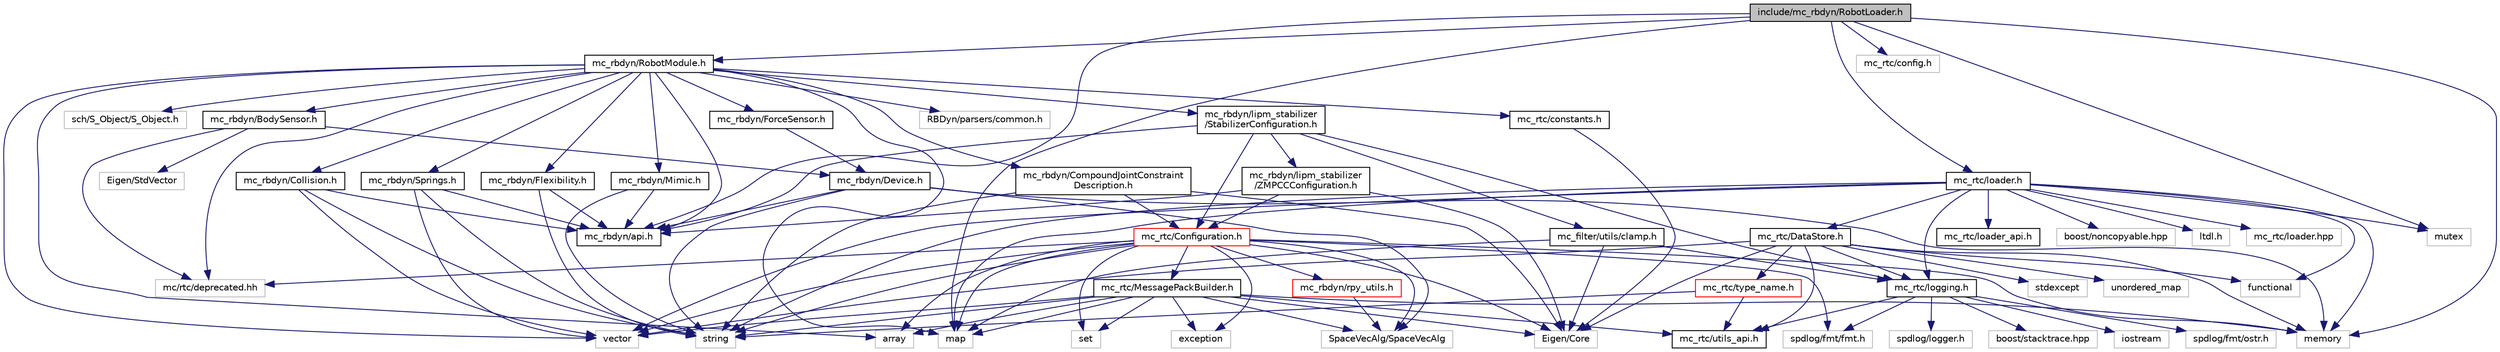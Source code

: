 digraph "include/mc_rbdyn/RobotLoader.h"
{
 // INTERACTIVE_SVG=YES
  edge [fontname="Helvetica",fontsize="10",labelfontname="Helvetica",labelfontsize="10"];
  node [fontname="Helvetica",fontsize="10",shape=record];
  Node0 [label="include/mc_rbdyn/RobotLoader.h",height=0.2,width=0.4,color="black", fillcolor="grey75", style="filled", fontcolor="black"];
  Node0 -> Node1 [color="midnightblue",fontsize="10",style="solid",fontname="Helvetica"];
  Node1 [label="mc_rbdyn/RobotModule.h",height=0.2,width=0.4,color="black", fillcolor="white", style="filled",URL="$RobotModule_8h.html"];
  Node1 -> Node2 [color="midnightblue",fontsize="10",style="solid",fontname="Helvetica"];
  Node2 [label="mc_rbdyn/BodySensor.h",height=0.2,width=0.4,color="black", fillcolor="white", style="filled",URL="$BodySensor_8h.html"];
  Node2 -> Node3 [color="midnightblue",fontsize="10",style="solid",fontname="Helvetica"];
  Node3 [label="mc_rbdyn/Device.h",height=0.2,width=0.4,color="black", fillcolor="white", style="filled",URL="$Device_8h.html"];
  Node3 -> Node4 [color="midnightblue",fontsize="10",style="solid",fontname="Helvetica"];
  Node4 [label="mc_rbdyn/api.h",height=0.2,width=0.4,color="black", fillcolor="white", style="filled",URL="$mc__rbdyn_2api_8h.html"];
  Node3 -> Node5 [color="midnightblue",fontsize="10",style="solid",fontname="Helvetica"];
  Node5 [label="SpaceVecAlg/SpaceVecAlg",height=0.2,width=0.4,color="grey75", fillcolor="white", style="filled"];
  Node3 -> Node6 [color="midnightblue",fontsize="10",style="solid",fontname="Helvetica"];
  Node6 [label="memory",height=0.2,width=0.4,color="grey75", fillcolor="white", style="filled"];
  Node3 -> Node7 [color="midnightblue",fontsize="10",style="solid",fontname="Helvetica"];
  Node7 [label="string",height=0.2,width=0.4,color="grey75", fillcolor="white", style="filled"];
  Node2 -> Node8 [color="midnightblue",fontsize="10",style="solid",fontname="Helvetica"];
  Node8 [label="mc/rtc/deprecated.hh",height=0.2,width=0.4,color="grey75", fillcolor="white", style="filled"];
  Node2 -> Node9 [color="midnightblue",fontsize="10",style="solid",fontname="Helvetica"];
  Node9 [label="Eigen/StdVector",height=0.2,width=0.4,color="grey75", fillcolor="white", style="filled"];
  Node1 -> Node10 [color="midnightblue",fontsize="10",style="solid",fontname="Helvetica"];
  Node10 [label="mc_rbdyn/Collision.h",height=0.2,width=0.4,color="black", fillcolor="white", style="filled",URL="$Collision_8h.html"];
  Node10 -> Node4 [color="midnightblue",fontsize="10",style="solid",fontname="Helvetica"];
  Node10 -> Node7 [color="midnightblue",fontsize="10",style="solid",fontname="Helvetica"];
  Node10 -> Node11 [color="midnightblue",fontsize="10",style="solid",fontname="Helvetica"];
  Node11 [label="vector",height=0.2,width=0.4,color="grey75", fillcolor="white", style="filled"];
  Node1 -> Node12 [color="midnightblue",fontsize="10",style="solid",fontname="Helvetica"];
  Node12 [label="mc_rbdyn/CompoundJointConstraint\lDescription.h",height=0.2,width=0.4,color="black", fillcolor="white", style="filled",URL="$CompoundJointConstraintDescription_8h.html"];
  Node12 -> Node13 [color="midnightblue",fontsize="10",style="solid",fontname="Helvetica"];
  Node13 [label="mc_rtc/Configuration.h",height=0.2,width=0.4,color="red", fillcolor="white", style="filled",URL="$mc__rtc_2Configuration_8h.html"];
  Node13 -> Node14 [color="midnightblue",fontsize="10",style="solid",fontname="Helvetica"];
  Node14 [label="mc_rtc/MessagePackBuilder.h",height=0.2,width=0.4,color="black", fillcolor="white", style="filled",URL="$MessagePackBuilder_8h.html"];
  Node14 -> Node15 [color="midnightblue",fontsize="10",style="solid",fontname="Helvetica"];
  Node15 [label="mc_rtc/utils_api.h",height=0.2,width=0.4,color="black", fillcolor="white", style="filled",URL="$utils__api_8h.html"];
  Node14 -> Node5 [color="midnightblue",fontsize="10",style="solid",fontname="Helvetica"];
  Node14 -> Node16 [color="midnightblue",fontsize="10",style="solid",fontname="Helvetica"];
  Node16 [label="Eigen/Core",height=0.2,width=0.4,color="grey75", fillcolor="white", style="filled"];
  Node14 -> Node17 [color="midnightblue",fontsize="10",style="solid",fontname="Helvetica"];
  Node17 [label="array",height=0.2,width=0.4,color="grey75", fillcolor="white", style="filled"];
  Node14 -> Node18 [color="midnightblue",fontsize="10",style="solid",fontname="Helvetica"];
  Node18 [label="exception",height=0.2,width=0.4,color="grey75", fillcolor="white", style="filled"];
  Node14 -> Node19 [color="midnightblue",fontsize="10",style="solid",fontname="Helvetica"];
  Node19 [label="map",height=0.2,width=0.4,color="grey75", fillcolor="white", style="filled"];
  Node14 -> Node6 [color="midnightblue",fontsize="10",style="solid",fontname="Helvetica"];
  Node14 -> Node20 [color="midnightblue",fontsize="10",style="solid",fontname="Helvetica"];
  Node20 [label="set",height=0.2,width=0.4,color="grey75", fillcolor="white", style="filled"];
  Node14 -> Node7 [color="midnightblue",fontsize="10",style="solid",fontname="Helvetica"];
  Node14 -> Node11 [color="midnightblue",fontsize="10",style="solid",fontname="Helvetica"];
  Node13 -> Node5 [color="midnightblue",fontsize="10",style="solid",fontname="Helvetica"];
  Node13 -> Node21 [color="midnightblue",fontsize="10",style="solid",fontname="Helvetica"];
  Node21 [label="mc_rbdyn/rpy_utils.h",height=0.2,width=0.4,color="red", fillcolor="white", style="filled",URL="$rpy__utils_8h.html"];
  Node21 -> Node5 [color="midnightblue",fontsize="10",style="solid",fontname="Helvetica"];
  Node13 -> Node16 [color="midnightblue",fontsize="10",style="solid",fontname="Helvetica"];
  Node13 -> Node17 [color="midnightblue",fontsize="10",style="solid",fontname="Helvetica"];
  Node13 -> Node18 [color="midnightblue",fontsize="10",style="solid",fontname="Helvetica"];
  Node13 -> Node19 [color="midnightblue",fontsize="10",style="solid",fontname="Helvetica"];
  Node13 -> Node8 [color="midnightblue",fontsize="10",style="solid",fontname="Helvetica"];
  Node13 -> Node6 [color="midnightblue",fontsize="10",style="solid",fontname="Helvetica"];
  Node13 -> Node20 [color="midnightblue",fontsize="10",style="solid",fontname="Helvetica"];
  Node13 -> Node23 [color="midnightblue",fontsize="10",style="solid",fontname="Helvetica"];
  Node23 [label="spdlog/fmt/fmt.h",height=0.2,width=0.4,color="grey75", fillcolor="white", style="filled"];
  Node13 -> Node7 [color="midnightblue",fontsize="10",style="solid",fontname="Helvetica"];
  Node13 -> Node11 [color="midnightblue",fontsize="10",style="solid",fontname="Helvetica"];
  Node12 -> Node16 [color="midnightblue",fontsize="10",style="solid",fontname="Helvetica"];
  Node12 -> Node7 [color="midnightblue",fontsize="10",style="solid",fontname="Helvetica"];
  Node1 -> Node25 [color="midnightblue",fontsize="10",style="solid",fontname="Helvetica"];
  Node25 [label="mc_rbdyn/Flexibility.h",height=0.2,width=0.4,color="black", fillcolor="white", style="filled",URL="$Flexibility_8h.html"];
  Node25 -> Node4 [color="midnightblue",fontsize="10",style="solid",fontname="Helvetica"];
  Node25 -> Node7 [color="midnightblue",fontsize="10",style="solid",fontname="Helvetica"];
  Node1 -> Node26 [color="midnightblue",fontsize="10",style="solid",fontname="Helvetica"];
  Node26 [label="mc_rbdyn/ForceSensor.h",height=0.2,width=0.4,color="black", fillcolor="white", style="filled",URL="$ForceSensor_8h.html"];
  Node26 -> Node3 [color="midnightblue",fontsize="10",style="solid",fontname="Helvetica"];
  Node1 -> Node27 [color="midnightblue",fontsize="10",style="solid",fontname="Helvetica"];
  Node27 [label="mc_rbdyn/Mimic.h",height=0.2,width=0.4,color="black", fillcolor="white", style="filled",URL="$Mimic_8h.html"];
  Node27 -> Node4 [color="midnightblue",fontsize="10",style="solid",fontname="Helvetica"];
  Node27 -> Node7 [color="midnightblue",fontsize="10",style="solid",fontname="Helvetica"];
  Node1 -> Node28 [color="midnightblue",fontsize="10",style="solid",fontname="Helvetica"];
  Node28 [label="mc_rbdyn/Springs.h",height=0.2,width=0.4,color="black", fillcolor="white", style="filled",URL="$Springs_8h.html"];
  Node28 -> Node4 [color="midnightblue",fontsize="10",style="solid",fontname="Helvetica"];
  Node28 -> Node7 [color="midnightblue",fontsize="10",style="solid",fontname="Helvetica"];
  Node28 -> Node11 [color="midnightblue",fontsize="10",style="solid",fontname="Helvetica"];
  Node1 -> Node4 [color="midnightblue",fontsize="10",style="solid",fontname="Helvetica"];
  Node1 -> Node29 [color="midnightblue",fontsize="10",style="solid",fontname="Helvetica"];
  Node29 [label="mc_rbdyn/lipm_stabilizer\l/StabilizerConfiguration.h",height=0.2,width=0.4,color="black", fillcolor="white", style="filled",URL="$StabilizerConfiguration_8h.html"];
  Node29 -> Node30 [color="midnightblue",fontsize="10",style="solid",fontname="Helvetica"];
  Node30 [label="mc_filter/utils/clamp.h",height=0.2,width=0.4,color="black", fillcolor="white", style="filled",URL="$clamp_8h.html"];
  Node30 -> Node31 [color="midnightblue",fontsize="10",style="solid",fontname="Helvetica"];
  Node31 [label="mc_rtc/logging.h",height=0.2,width=0.4,color="black", fillcolor="white", style="filled",URL="$logging_8h.html"];
  Node31 -> Node15 [color="midnightblue",fontsize="10",style="solid",fontname="Helvetica"];
  Node31 -> Node32 [color="midnightblue",fontsize="10",style="solid",fontname="Helvetica"];
  Node32 [label="iostream",height=0.2,width=0.4,color="grey75", fillcolor="white", style="filled"];
  Node31 -> Node23 [color="midnightblue",fontsize="10",style="solid",fontname="Helvetica"];
  Node31 -> Node33 [color="midnightblue",fontsize="10",style="solid",fontname="Helvetica"];
  Node33 [label="spdlog/fmt/ostr.h",height=0.2,width=0.4,color="grey75", fillcolor="white", style="filled"];
  Node31 -> Node34 [color="midnightblue",fontsize="10",style="solid",fontname="Helvetica"];
  Node34 [label="spdlog/logger.h",height=0.2,width=0.4,color="grey75", fillcolor="white", style="filled"];
  Node31 -> Node35 [color="midnightblue",fontsize="10",style="solid",fontname="Helvetica"];
  Node35 [label="boost/stacktrace.hpp",height=0.2,width=0.4,color="grey75", fillcolor="white", style="filled"];
  Node30 -> Node16 [color="midnightblue",fontsize="10",style="solid",fontname="Helvetica"];
  Node30 -> Node19 [color="midnightblue",fontsize="10",style="solid",fontname="Helvetica"];
  Node29 -> Node4 [color="midnightblue",fontsize="10",style="solid",fontname="Helvetica"];
  Node29 -> Node36 [color="midnightblue",fontsize="10",style="solid",fontname="Helvetica"];
  Node36 [label="mc_rbdyn/lipm_stabilizer\l/ZMPCCConfiguration.h",height=0.2,width=0.4,color="black", fillcolor="white", style="filled",URL="$ZMPCCConfiguration_8h.html"];
  Node36 -> Node4 [color="midnightblue",fontsize="10",style="solid",fontname="Helvetica"];
  Node36 -> Node13 [color="midnightblue",fontsize="10",style="solid",fontname="Helvetica"];
  Node36 -> Node16 [color="midnightblue",fontsize="10",style="solid",fontname="Helvetica"];
  Node29 -> Node13 [color="midnightblue",fontsize="10",style="solid",fontname="Helvetica"];
  Node29 -> Node31 [color="midnightblue",fontsize="10",style="solid",fontname="Helvetica"];
  Node1 -> Node8 [color="midnightblue",fontsize="10",style="solid",fontname="Helvetica"];
  Node1 -> Node37 [color="midnightblue",fontsize="10",style="solid",fontname="Helvetica"];
  Node37 [label="mc_rtc/constants.h",height=0.2,width=0.4,color="black", fillcolor="white", style="filled",URL="$constants_8h.html"];
  Node37 -> Node16 [color="midnightblue",fontsize="10",style="solid",fontname="Helvetica"];
  Node1 -> Node38 [color="midnightblue",fontsize="10",style="solid",fontname="Helvetica"];
  Node38 [label="RBDyn/parsers/common.h",height=0.2,width=0.4,color="grey75", fillcolor="white", style="filled"];
  Node1 -> Node39 [color="midnightblue",fontsize="10",style="solid",fontname="Helvetica"];
  Node39 [label="sch/S_Object/S_Object.h",height=0.2,width=0.4,color="grey75", fillcolor="white", style="filled"];
  Node1 -> Node17 [color="midnightblue",fontsize="10",style="solid",fontname="Helvetica"];
  Node1 -> Node19 [color="midnightblue",fontsize="10",style="solid",fontname="Helvetica"];
  Node1 -> Node11 [color="midnightblue",fontsize="10",style="solid",fontname="Helvetica"];
  Node0 -> Node4 [color="midnightblue",fontsize="10",style="solid",fontname="Helvetica"];
  Node0 -> Node40 [color="midnightblue",fontsize="10",style="solid",fontname="Helvetica"];
  Node40 [label="mc_rtc/config.h",height=0.2,width=0.4,color="grey75", fillcolor="white", style="filled"];
  Node0 -> Node41 [color="midnightblue",fontsize="10",style="solid",fontname="Helvetica"];
  Node41 [label="mc_rtc/loader.h",height=0.2,width=0.4,color="black", fillcolor="white", style="filled",URL="$loader_8h.html",tooltip="ltdl wrapper for mc_rtc purpose "];
  Node41 -> Node42 [color="midnightblue",fontsize="10",style="solid",fontname="Helvetica"];
  Node42 [label="mc_rtc/DataStore.h",height=0.2,width=0.4,color="black", fillcolor="white", style="filled",URL="$DataStore_8h.html"];
  Node42 -> Node31 [color="midnightblue",fontsize="10",style="solid",fontname="Helvetica"];
  Node42 -> Node43 [color="midnightblue",fontsize="10",style="solid",fontname="Helvetica"];
  Node43 [label="mc_rtc/type_name.h",height=0.2,width=0.4,color="red", fillcolor="white", style="filled",URL="$type__name_8h.html"];
  Node43 -> Node15 [color="midnightblue",fontsize="10",style="solid",fontname="Helvetica"];
  Node43 -> Node7 [color="midnightblue",fontsize="10",style="solid",fontname="Helvetica"];
  Node42 -> Node15 [color="midnightblue",fontsize="10",style="solid",fontname="Helvetica"];
  Node42 -> Node45 [color="midnightblue",fontsize="10",style="solid",fontname="Helvetica"];
  Node45 [label="functional",height=0.2,width=0.4,color="grey75", fillcolor="white", style="filled"];
  Node42 -> Node6 [color="midnightblue",fontsize="10",style="solid",fontname="Helvetica"];
  Node42 -> Node46 [color="midnightblue",fontsize="10",style="solid",fontname="Helvetica"];
  Node46 [label="stdexcept",height=0.2,width=0.4,color="grey75", fillcolor="white", style="filled"];
  Node42 -> Node47 [color="midnightblue",fontsize="10",style="solid",fontname="Helvetica"];
  Node47 [label="unordered_map",height=0.2,width=0.4,color="grey75", fillcolor="white", style="filled"];
  Node42 -> Node11 [color="midnightblue",fontsize="10",style="solid",fontname="Helvetica"];
  Node42 -> Node16 [color="midnightblue",fontsize="10",style="solid",fontname="Helvetica"];
  Node41 -> Node48 [color="midnightblue",fontsize="10",style="solid",fontname="Helvetica"];
  Node48 [label="mc_rtc/loader_api.h",height=0.2,width=0.4,color="black", fillcolor="white", style="filled",URL="$loader__api_8h.html"];
  Node41 -> Node31 [color="midnightblue",fontsize="10",style="solid",fontname="Helvetica"];
  Node41 -> Node49 [color="midnightblue",fontsize="10",style="solid",fontname="Helvetica"];
  Node49 [label="boost/noncopyable.hpp",height=0.2,width=0.4,color="grey75", fillcolor="white", style="filled"];
  Node41 -> Node50 [color="midnightblue",fontsize="10",style="solid",fontname="Helvetica"];
  Node50 [label="ltdl.h",height=0.2,width=0.4,color="grey75", fillcolor="white", style="filled"];
  Node41 -> Node45 [color="midnightblue",fontsize="10",style="solid",fontname="Helvetica"];
  Node41 -> Node19 [color="midnightblue",fontsize="10",style="solid",fontname="Helvetica"];
  Node41 -> Node6 [color="midnightblue",fontsize="10",style="solid",fontname="Helvetica"];
  Node41 -> Node51 [color="midnightblue",fontsize="10",style="solid",fontname="Helvetica"];
  Node51 [label="mutex",height=0.2,width=0.4,color="grey75", fillcolor="white", style="filled"];
  Node41 -> Node7 [color="midnightblue",fontsize="10",style="solid",fontname="Helvetica"];
  Node41 -> Node11 [color="midnightblue",fontsize="10",style="solid",fontname="Helvetica"];
  Node41 -> Node52 [color="midnightblue",fontsize="10",style="solid",fontname="Helvetica"];
  Node52 [label="mc_rtc/loader.hpp",height=0.2,width=0.4,color="grey75", fillcolor="white", style="filled"];
  Node0 -> Node19 [color="midnightblue",fontsize="10",style="solid",fontname="Helvetica"];
  Node0 -> Node6 [color="midnightblue",fontsize="10",style="solid",fontname="Helvetica"];
  Node0 -> Node51 [color="midnightblue",fontsize="10",style="solid",fontname="Helvetica"];
}
